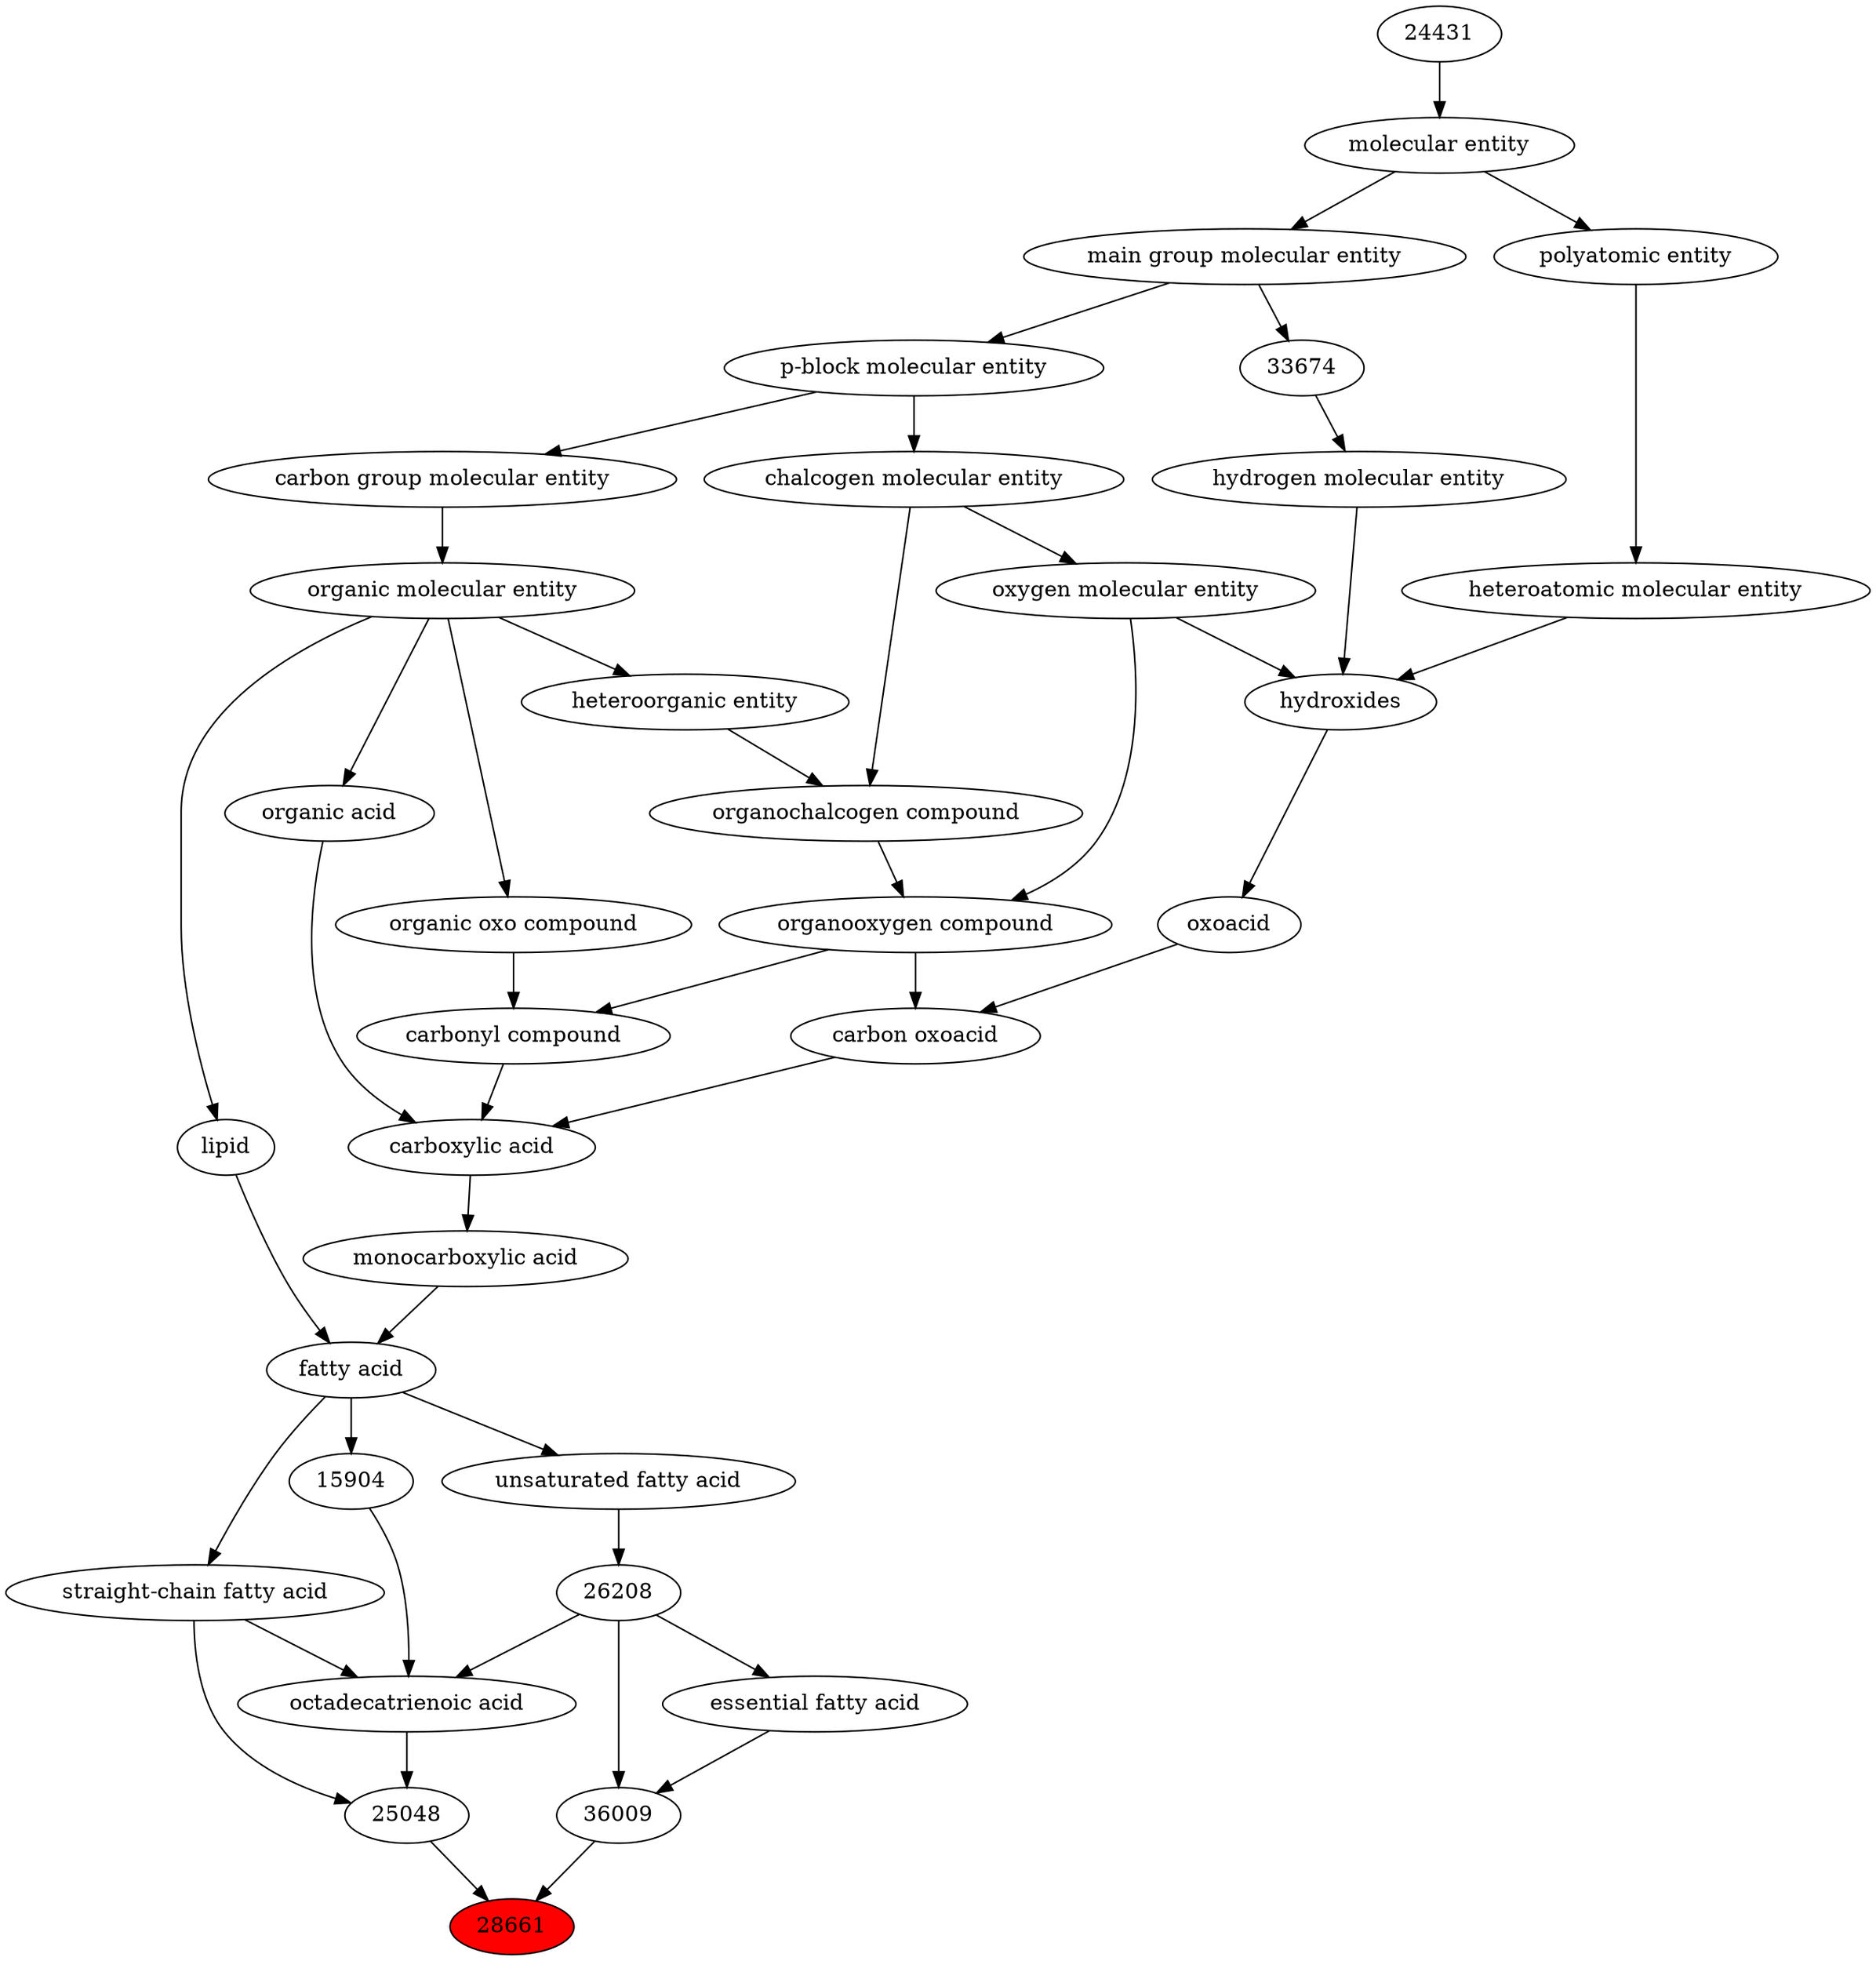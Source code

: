 digraph tree{ 
28661 [label="28661" fillcolor=red style=filled]
36009 -> 28661
25048 -> 28661
36009 [label="36009"]
26208 -> 36009
59549 -> 36009
25048 [label="25048"]
59202 -> 25048
25633 -> 25048
26208 [label="26208"]
27208 -> 26208
59549 [label="essential fatty acid"]
26208 -> 59549
59202 [label="straight-chain fatty acid"]
35366 -> 59202
25633 [label="octadecatrienoic acid"]
15904 -> 25633
59202 -> 25633
26208 -> 25633
27208 [label="unsaturated fatty acid"]
35366 -> 27208
35366 [label="fatty acid"]
25384 -> 35366
18059 -> 35366
15904 [label="15904"]
35366 -> 15904
25384 [label="monocarboxylic acid"]
33575 -> 25384
18059 [label="lipid"]
50860 -> 18059
33575 [label="carboxylic acid"]
36586 -> 33575
35605 -> 33575
64709 -> 33575
50860 [label="organic molecular entity"]
33582 -> 50860
36586 [label="carbonyl compound"]
36587 -> 36586
36963 -> 36586
35605 [label="carbon oxoacid"]
24833 -> 35605
36963 -> 35605
64709 [label="organic acid"]
50860 -> 64709
33582 [label="carbon group molecular entity"]
33675 -> 33582
36587 [label="organic oxo compound"]
50860 -> 36587
36963 [label="organooxygen compound"]
36962 -> 36963
25806 -> 36963
24833 [label="oxoacid"]
24651 -> 24833
33675 [label="p-block molecular entity"]
33579 -> 33675
36962 [label="organochalcogen compound"]
33285 -> 36962
33304 -> 36962
25806 [label="oxygen molecular entity"]
33304 -> 25806
24651 [label="hydroxides"]
25806 -> 24651
33608 -> 24651
37577 -> 24651
33579 [label="main group molecular entity"]
23367 -> 33579
33285 [label="heteroorganic entity"]
50860 -> 33285
33304 [label="chalcogen molecular entity"]
33675 -> 33304
33608 [label="hydrogen molecular entity"]
33674 -> 33608
37577 [label="heteroatomic molecular entity"]
36357 -> 37577
23367 [label="molecular entity"]
24431 -> 23367
33674 [label="33674"]
33579 -> 33674
36357 [label="polyatomic entity"]
23367 -> 36357
24431 [label="24431"]
}